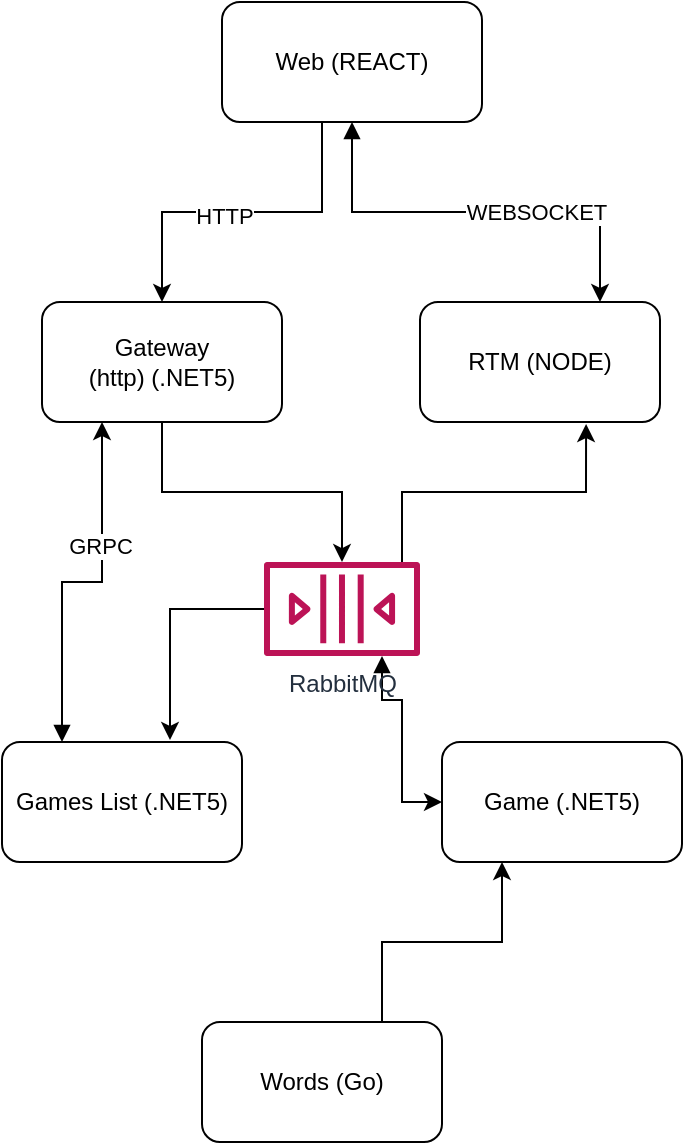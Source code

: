 <mxfile version="13.1.3">
    <diagram id="6hGFLwfOUW9BJ-s0fimq" name="Page-1">
        <mxGraphModel dx="403" dy="599" grid="1" gridSize="10" guides="1" tooltips="1" connect="1" arrows="1" fold="1" page="1" pageScale="1" pageWidth="827" pageHeight="1169" math="0" shadow="0">
            <root>
                <mxCell id="0"/>
                <mxCell id="1" parent="0"/>
                <mxCell id="8" style="edgeStyle=orthogonalEdgeStyle;rounded=0;orthogonalLoop=1;jettySize=auto;html=1;entryX=0.5;entryY=0;entryDx=0;entryDy=0;" edge="1" parent="1" source="4" target="5">
                    <mxGeometry relative="1" as="geometry">
                        <Array as="points">
                            <mxPoint x="210" y="255"/>
                            <mxPoint x="130" y="255"/>
                        </Array>
                    </mxGeometry>
                </mxCell>
                <mxCell id="22" value="HTTP" style="edgeLabel;html=1;align=center;verticalAlign=middle;resizable=0;points=[];" vertex="1" connectable="0" parent="8">
                    <mxGeometry x="0.106" y="2" relative="1" as="geometry">
                        <mxPoint as="offset"/>
                    </mxGeometry>
                </mxCell>
                <mxCell id="9" style="edgeStyle=orthogonalEdgeStyle;rounded=0;orthogonalLoop=1;jettySize=auto;html=1;entryX=0.75;entryY=0;entryDx=0;entryDy=0;startArrow=block;startFill=1;" edge="1" parent="1" source="4" target="6">
                    <mxGeometry relative="1" as="geometry"/>
                </mxCell>
                <mxCell id="23" value="WEBSOCKET" style="edgeLabel;html=1;align=center;verticalAlign=middle;resizable=0;points=[];" vertex="1" connectable="0" parent="9">
                    <mxGeometry x="0.28" relative="1" as="geometry">
                        <mxPoint as="offset"/>
                    </mxGeometry>
                </mxCell>
                <mxCell id="4" value="Web (REACT)" style="rounded=1;whiteSpace=wrap;html=1;" vertex="1" parent="1">
                    <mxGeometry x="160" y="150" width="130" height="60" as="geometry"/>
                </mxCell>
                <mxCell id="10" style="edgeStyle=orthogonalEdgeStyle;rounded=0;orthogonalLoop=1;jettySize=auto;html=1;startArrow=none;startFill=0;" edge="1" parent="1" source="5" target="7">
                    <mxGeometry relative="1" as="geometry"/>
                </mxCell>
                <mxCell id="5" value="Gateway (http)&amp;nbsp;(.NET5)" style="rounded=1;whiteSpace=wrap;html=1;" vertex="1" parent="1">
                    <mxGeometry x="70" y="300" width="120" height="60" as="geometry"/>
                </mxCell>
                <mxCell id="6" value="RTM (NODE)" style="rounded=1;whiteSpace=wrap;html=1;" vertex="1" parent="1">
                    <mxGeometry x="259" y="300" width="120" height="60" as="geometry"/>
                </mxCell>
                <mxCell id="11" style="edgeStyle=orthogonalEdgeStyle;rounded=0;orthogonalLoop=1;jettySize=auto;html=1;entryX=0.692;entryY=1.017;entryDx=0;entryDy=0;entryPerimeter=0;startArrow=none;startFill=0;" edge="1" parent="1" source="7" target="6">
                    <mxGeometry relative="1" as="geometry">
                        <Array as="points">
                            <mxPoint x="250" y="395"/>
                            <mxPoint x="342" y="395"/>
                        </Array>
                    </mxGeometry>
                </mxCell>
                <mxCell id="14" style="edgeStyle=orthogonalEdgeStyle;rounded=0;orthogonalLoop=1;jettySize=auto;html=1;startArrow=none;startFill=0;entryX=0.7;entryY=-0.017;entryDx=0;entryDy=0;entryPerimeter=0;" edge="1" parent="1" source="7" target="12">
                    <mxGeometry relative="1" as="geometry">
                        <mxPoint x="220" y="530" as="targetPoint"/>
                    </mxGeometry>
                </mxCell>
                <mxCell id="15" style="edgeStyle=orthogonalEdgeStyle;rounded=0;orthogonalLoop=1;jettySize=auto;html=1;entryX=0;entryY=0.5;entryDx=0;entryDy=0;startArrow=block;startFill=1;" edge="1" parent="1" source="7" target="13">
                    <mxGeometry relative="1" as="geometry">
                        <Array as="points">
                            <mxPoint x="240" y="499"/>
                            <mxPoint x="250" y="499"/>
                            <mxPoint x="250" y="550"/>
                        </Array>
                    </mxGeometry>
                </mxCell>
                <mxCell id="7" value="RabbitMQ" style="outlineConnect=0;fontColor=#232F3E;gradientColor=none;fillColor=#BC1356;strokeColor=none;dashed=0;verticalLabelPosition=bottom;verticalAlign=top;align=center;html=1;fontSize=12;fontStyle=0;aspect=fixed;pointerEvents=1;shape=mxgraph.aws4.queue;" vertex="1" parent="1">
                    <mxGeometry x="181" y="430" width="78" height="47" as="geometry"/>
                </mxCell>
                <mxCell id="16" style="edgeStyle=orthogonalEdgeStyle;rounded=0;orthogonalLoop=1;jettySize=auto;html=1;exitX=0.25;exitY=0;exitDx=0;exitDy=0;entryX=0.25;entryY=1;entryDx=0;entryDy=0;startArrow=block;startFill=1;" edge="1" parent="1" source="12" target="5">
                    <mxGeometry relative="1" as="geometry"/>
                </mxCell>
                <mxCell id="17" value="GRPC" style="edgeLabel;html=1;align=center;verticalAlign=middle;resizable=0;points=[];" vertex="1" connectable="0" parent="16">
                    <mxGeometry x="0.311" y="1" relative="1" as="geometry">
                        <mxPoint as="offset"/>
                    </mxGeometry>
                </mxCell>
                <mxCell id="12" value="Games List&amp;nbsp;(.NET5)" style="rounded=1;whiteSpace=wrap;html=1;" vertex="1" parent="1">
                    <mxGeometry x="50" y="520" width="120" height="60" as="geometry"/>
                </mxCell>
                <mxCell id="13" value="Game (.NET5)" style="rounded=1;whiteSpace=wrap;html=1;" vertex="1" parent="1">
                    <mxGeometry x="270" y="520" width="120" height="60" as="geometry"/>
                </mxCell>
                <mxCell id="21" style="edgeStyle=orthogonalEdgeStyle;rounded=0;orthogonalLoop=1;jettySize=auto;html=1;exitX=0.75;exitY=0;exitDx=0;exitDy=0;entryX=0.25;entryY=1;entryDx=0;entryDy=0;startArrow=none;startFill=0;" edge="1" parent="1" source="20" target="13">
                    <mxGeometry relative="1" as="geometry"/>
                </mxCell>
                <mxCell id="20" value="Words (Go)" style="rounded=1;whiteSpace=wrap;html=1;" vertex="1" parent="1">
                    <mxGeometry x="150" y="660" width="120" height="60" as="geometry"/>
                </mxCell>
            </root>
        </mxGraphModel>
    </diagram>
</mxfile>
